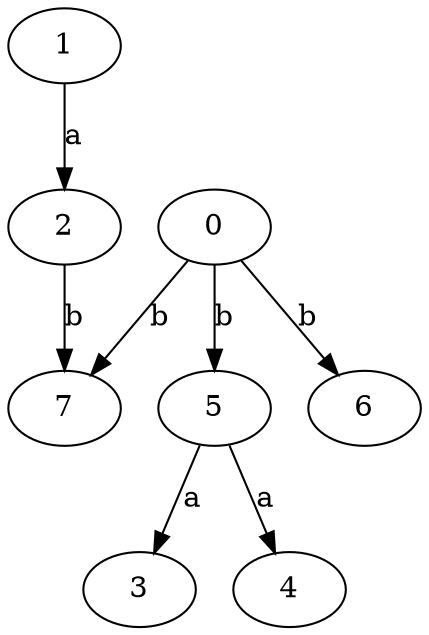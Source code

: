 strict digraph  {
1;
2;
3;
4;
5;
6;
7;
0;
1 -> 2  [label=a];
2 -> 7  [label=b];
5 -> 3  [label=a];
5 -> 4  [label=a];
0 -> 5  [label=b];
0 -> 6  [label=b];
0 -> 7  [label=b];
}

